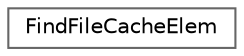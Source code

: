 digraph "Graphical Class Hierarchy"
{
 // INTERACTIVE_SVG=YES
 // LATEX_PDF_SIZE
  bgcolor="transparent";
  edge [fontname=Helvetica,fontsize=10,labelfontname=Helvetica,labelfontsize=10];
  node [fontname=Helvetica,fontsize=10,shape=box,height=0.2,width=0.4];
  rankdir="LR";
  Node0 [label="FindFileCacheElem",height=0.2,width=0.4,color="grey40", fillcolor="white", style="filled",URL="$d4/d2f/struct_find_file_cache_elem.html",tooltip="Cache element for the file name to FileDef mapping cache."];
}
